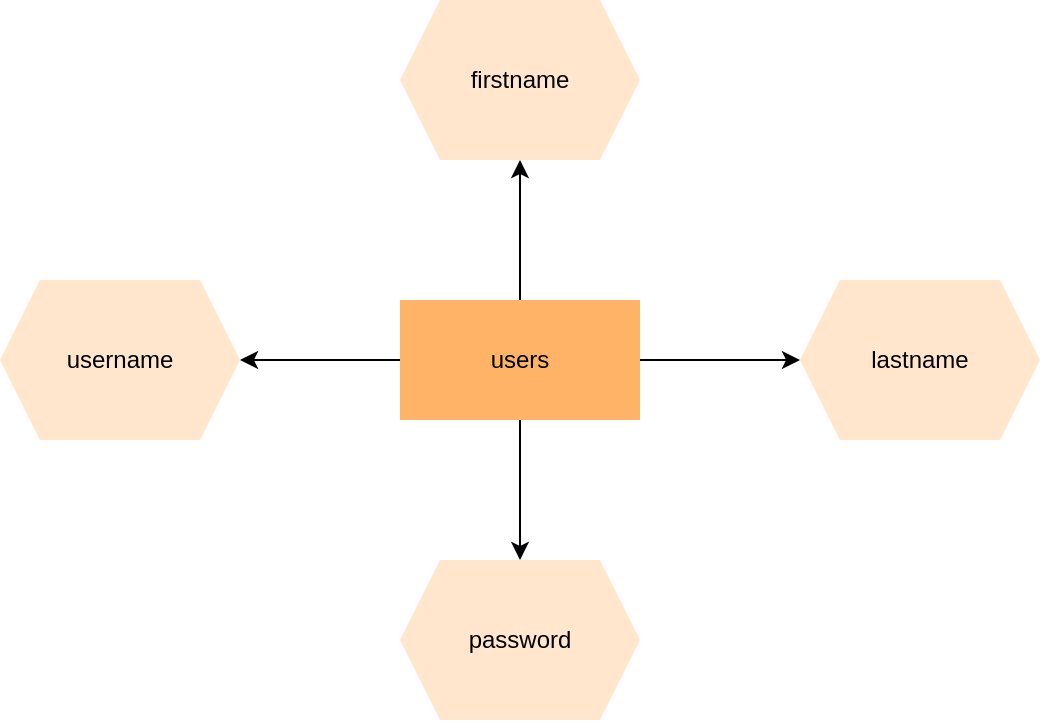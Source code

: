 <mxfile version="27.0.3">
  <diagram name="Seite-1" id="tL6YIj3SVoD36HdEtSRZ">
    <mxGraphModel dx="663" dy="1060" grid="1" gridSize="10" guides="1" tooltips="1" connect="1" arrows="1" fold="1" page="1" pageScale="1" pageWidth="827" pageHeight="1169" math="0" shadow="0">
      <root>
        <mxCell id="0" />
        <mxCell id="1" parent="0" />
        <mxCell id="dGudW0O3s7ElMA1RCUdZ-6" value="" style="edgeStyle=orthogonalEdgeStyle;rounded=0;orthogonalLoop=1;jettySize=auto;html=1;" edge="1" parent="1" source="dGudW0O3s7ElMA1RCUdZ-2" target="dGudW0O3s7ElMA1RCUdZ-5">
          <mxGeometry relative="1" as="geometry" />
        </mxCell>
        <mxCell id="dGudW0O3s7ElMA1RCUdZ-8" value="" style="edgeStyle=orthogonalEdgeStyle;rounded=0;orthogonalLoop=1;jettySize=auto;html=1;" edge="1" parent="1" source="dGudW0O3s7ElMA1RCUdZ-2" target="dGudW0O3s7ElMA1RCUdZ-7">
          <mxGeometry relative="1" as="geometry" />
        </mxCell>
        <mxCell id="dGudW0O3s7ElMA1RCUdZ-10" value="" style="edgeStyle=orthogonalEdgeStyle;rounded=0;orthogonalLoop=1;jettySize=auto;html=1;" edge="1" parent="1" source="dGudW0O3s7ElMA1RCUdZ-2" target="dGudW0O3s7ElMA1RCUdZ-9">
          <mxGeometry relative="1" as="geometry" />
        </mxCell>
        <mxCell id="dGudW0O3s7ElMA1RCUdZ-12" value="" style="edgeStyle=orthogonalEdgeStyle;rounded=0;orthogonalLoop=1;jettySize=auto;html=1;" edge="1" parent="1" source="dGudW0O3s7ElMA1RCUdZ-2" target="dGudW0O3s7ElMA1RCUdZ-11">
          <mxGeometry relative="1" as="geometry" />
        </mxCell>
        <mxCell id="dGudW0O3s7ElMA1RCUdZ-2" value="users" style="rounded=0;whiteSpace=wrap;html=1;fillColor=#FFB366;strokeColor=none;gradientColor=none;" vertex="1" parent="1">
          <mxGeometry x="330" y="450" width="120" height="60" as="geometry" />
        </mxCell>
        <mxCell id="dGudW0O3s7ElMA1RCUdZ-5" value="firstname" style="shape=hexagon;perimeter=hexagonPerimeter2;whiteSpace=wrap;html=1;fixedSize=1;rounded=0;fillColor=#ffe6cc;strokeColor=none;" vertex="1" parent="1">
          <mxGeometry x="330" y="300" width="120" height="80" as="geometry" />
        </mxCell>
        <mxCell id="dGudW0O3s7ElMA1RCUdZ-7" value="lastname" style="shape=hexagon;perimeter=hexagonPerimeter2;whiteSpace=wrap;html=1;fixedSize=1;rounded=0;fillColor=#ffe6cc;strokeColor=none;" vertex="1" parent="1">
          <mxGeometry x="530" y="440" width="120" height="80" as="geometry" />
        </mxCell>
        <mxCell id="dGudW0O3s7ElMA1RCUdZ-9" value="password" style="shape=hexagon;perimeter=hexagonPerimeter2;whiteSpace=wrap;html=1;fixedSize=1;rounded=0;fillColor=#ffe6cc;strokeColor=none;" vertex="1" parent="1">
          <mxGeometry x="330" y="580" width="120" height="80" as="geometry" />
        </mxCell>
        <mxCell id="dGudW0O3s7ElMA1RCUdZ-11" value="username" style="shape=hexagon;perimeter=hexagonPerimeter2;whiteSpace=wrap;html=1;fixedSize=1;rounded=0;fillColor=#ffe6cc;strokeColor=none;" vertex="1" parent="1">
          <mxGeometry x="130" y="440" width="120" height="80" as="geometry" />
        </mxCell>
      </root>
    </mxGraphModel>
  </diagram>
</mxfile>
